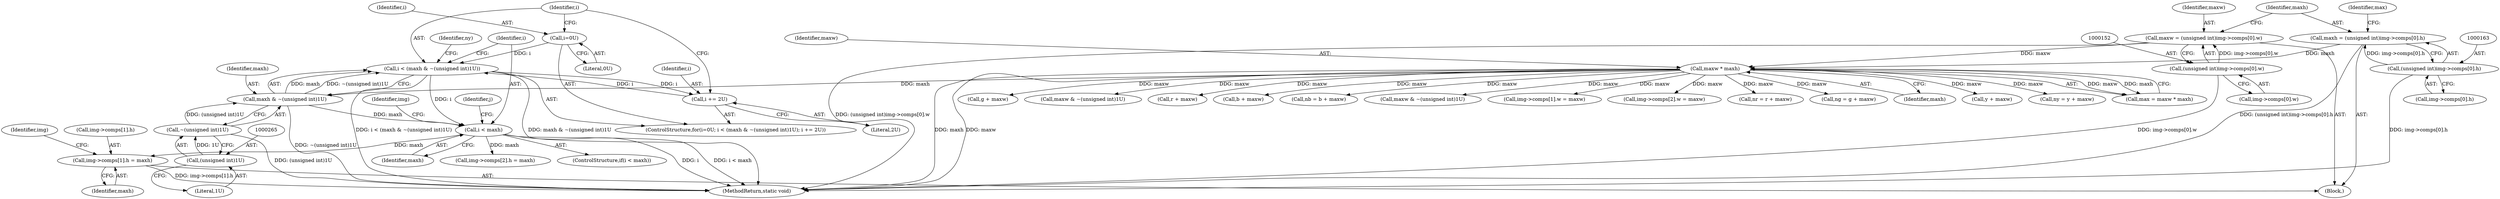 digraph "0_openjpeg_15f081c89650dccee4aa4ae66f614c3fdb268767_0@array" {
"1000594" [label="(Call,img->comps[1].h = maxh)"];
"1000453" [label="(Call,i < maxh)"];
"1000259" [label="(Call,i < (maxh & ~(unsigned int)1U))"];
"1000267" [label="(Call,i += 2U)"];
"1000256" [label="(Call,i=0U)"];
"1000261" [label="(Call,maxh & ~(unsigned int)1U)"];
"1000173" [label="(Call,maxw * maxh)"];
"1000149" [label="(Call,maxw = (unsigned int)img->comps[0].w)"];
"1000151" [label="(Call,(unsigned int)img->comps[0].w)"];
"1000160" [label="(Call,maxh = (unsigned int)img->comps[0].h)"];
"1000162" [label="(Call,(unsigned int)img->comps[0].h)"];
"1000263" [label="(Call,~(unsigned int)1U)"];
"1000264" [label="(Call,(unsigned int)1U)"];
"1000695" [label="(MethodReturn,static void)"];
"1000268" [label="(Identifier,i)"];
"1000453" [label="(Call,i < maxh)"];
"1000283" [label="(Call,g + maxw)"];
"1000463" [label="(Call,maxw & ~(unsigned int)1U)"];
"1000455" [label="(Identifier,maxh)"];
"1000454" [label="(Identifier,i)"];
"1000267" [label="(Call,i += 2U)"];
"1000151" [label="(Call,(unsigned int)img->comps[0].w)"];
"1000602" [label="(Identifier,maxh)"];
"1000278" [label="(Call,r + maxw)"];
"1000288" [label="(Call,b + maxw)"];
"1000264" [label="(Call,(unsigned int)1U)"];
"1000595" [label="(Call,img->comps[1].h)"];
"1000286" [label="(Call,nb = b + maxw)"];
"1000297" [label="(Call,maxw & ~(unsigned int)1U)"];
"1000266" [label="(Literal,1U)"];
"1000585" [label="(Call,img->comps[1].w = maxw)"];
"1000174" [label="(Identifier,maxw)"];
"1000256" [label="(Call,i=0U)"];
"1000603" [label="(Call,img->comps[2].w = maxw)"];
"1000258" [label="(Literal,0U)"];
"1000255" [label="(ControlStructure,for(i=0U; i < (maxh & ~(unsigned int)1U); i += 2U))"];
"1000276" [label="(Call,nr = r + maxw)"];
"1000173" [label="(Call,maxw * maxh)"];
"1000260" [label="(Identifier,i)"];
"1000262" [label="(Identifier,maxh)"];
"1000257" [label="(Identifier,i)"];
"1000150" [label="(Identifier,maxw)"];
"1000281" [label="(Call,ng = g + maxw)"];
"1000459" [label="(Identifier,j)"];
"1000272" [label="(Identifier,ny)"];
"1000263" [label="(Call,~(unsigned int)1U)"];
"1000269" [label="(Literal,2U)"];
"1000149" [label="(Call,maxw = (unsigned int)img->comps[0].w)"];
"1000607" [label="(Identifier,img)"];
"1000175" [label="(Identifier,maxh)"];
"1000172" [label="(Identifier,max)"];
"1000259" [label="(Call,i < (maxh & ~(unsigned int)1U))"];
"1000161" [label="(Identifier,maxh)"];
"1000273" [label="(Call,y + maxw)"];
"1000594" [label="(Call,img->comps[1].h = maxh)"];
"1000538" [label="(Identifier,img)"];
"1000261" [label="(Call,maxh & ~(unsigned int)1U)"];
"1000612" [label="(Call,img->comps[2].h = maxh)"];
"1000271" [label="(Call,ny = y + maxw)"];
"1000171" [label="(Call,max = maxw * maxh)"];
"1000103" [label="(Block,)"];
"1000160" [label="(Call,maxh = (unsigned int)img->comps[0].h)"];
"1000162" [label="(Call,(unsigned int)img->comps[0].h)"];
"1000164" [label="(Call,img->comps[0].h)"];
"1000153" [label="(Call,img->comps[0].w)"];
"1000452" [label="(ControlStructure,if(i < maxh))"];
"1000594" -> "1000103"  [label="AST: "];
"1000594" -> "1000602"  [label="CFG: "];
"1000595" -> "1000594"  [label="AST: "];
"1000602" -> "1000594"  [label="AST: "];
"1000607" -> "1000594"  [label="CFG: "];
"1000594" -> "1000695"  [label="DDG: img->comps[1].h"];
"1000453" -> "1000594"  [label="DDG: maxh"];
"1000453" -> "1000452"  [label="AST: "];
"1000453" -> "1000455"  [label="CFG: "];
"1000454" -> "1000453"  [label="AST: "];
"1000455" -> "1000453"  [label="AST: "];
"1000459" -> "1000453"  [label="CFG: "];
"1000538" -> "1000453"  [label="CFG: "];
"1000453" -> "1000695"  [label="DDG: i < maxh"];
"1000453" -> "1000695"  [label="DDG: i"];
"1000259" -> "1000453"  [label="DDG: i"];
"1000261" -> "1000453"  [label="DDG: maxh"];
"1000453" -> "1000612"  [label="DDG: maxh"];
"1000259" -> "1000255"  [label="AST: "];
"1000259" -> "1000261"  [label="CFG: "];
"1000260" -> "1000259"  [label="AST: "];
"1000261" -> "1000259"  [label="AST: "];
"1000272" -> "1000259"  [label="CFG: "];
"1000454" -> "1000259"  [label="CFG: "];
"1000259" -> "1000695"  [label="DDG: i < (maxh & ~(unsigned int)1U)"];
"1000259" -> "1000695"  [label="DDG: maxh & ~(unsigned int)1U"];
"1000267" -> "1000259"  [label="DDG: i"];
"1000256" -> "1000259"  [label="DDG: i"];
"1000261" -> "1000259"  [label="DDG: maxh"];
"1000261" -> "1000259"  [label="DDG: ~(unsigned int)1U"];
"1000259" -> "1000267"  [label="DDG: i"];
"1000267" -> "1000255"  [label="AST: "];
"1000267" -> "1000269"  [label="CFG: "];
"1000268" -> "1000267"  [label="AST: "];
"1000269" -> "1000267"  [label="AST: "];
"1000260" -> "1000267"  [label="CFG: "];
"1000256" -> "1000255"  [label="AST: "];
"1000256" -> "1000258"  [label="CFG: "];
"1000257" -> "1000256"  [label="AST: "];
"1000258" -> "1000256"  [label="AST: "];
"1000260" -> "1000256"  [label="CFG: "];
"1000261" -> "1000263"  [label="CFG: "];
"1000262" -> "1000261"  [label="AST: "];
"1000263" -> "1000261"  [label="AST: "];
"1000261" -> "1000695"  [label="DDG: ~(unsigned int)1U"];
"1000173" -> "1000261"  [label="DDG: maxh"];
"1000263" -> "1000261"  [label="DDG: (unsigned int)1U"];
"1000173" -> "1000171"  [label="AST: "];
"1000173" -> "1000175"  [label="CFG: "];
"1000174" -> "1000173"  [label="AST: "];
"1000175" -> "1000173"  [label="AST: "];
"1000171" -> "1000173"  [label="CFG: "];
"1000173" -> "1000695"  [label="DDG: maxw"];
"1000173" -> "1000695"  [label="DDG: maxh"];
"1000173" -> "1000171"  [label="DDG: maxw"];
"1000173" -> "1000171"  [label="DDG: maxh"];
"1000149" -> "1000173"  [label="DDG: maxw"];
"1000160" -> "1000173"  [label="DDG: maxh"];
"1000173" -> "1000271"  [label="DDG: maxw"];
"1000173" -> "1000273"  [label="DDG: maxw"];
"1000173" -> "1000276"  [label="DDG: maxw"];
"1000173" -> "1000278"  [label="DDG: maxw"];
"1000173" -> "1000281"  [label="DDG: maxw"];
"1000173" -> "1000283"  [label="DDG: maxw"];
"1000173" -> "1000286"  [label="DDG: maxw"];
"1000173" -> "1000288"  [label="DDG: maxw"];
"1000173" -> "1000297"  [label="DDG: maxw"];
"1000173" -> "1000463"  [label="DDG: maxw"];
"1000173" -> "1000585"  [label="DDG: maxw"];
"1000173" -> "1000603"  [label="DDG: maxw"];
"1000149" -> "1000103"  [label="AST: "];
"1000149" -> "1000151"  [label="CFG: "];
"1000150" -> "1000149"  [label="AST: "];
"1000151" -> "1000149"  [label="AST: "];
"1000161" -> "1000149"  [label="CFG: "];
"1000149" -> "1000695"  [label="DDG: (unsigned int)img->comps[0].w"];
"1000151" -> "1000149"  [label="DDG: img->comps[0].w"];
"1000151" -> "1000153"  [label="CFG: "];
"1000152" -> "1000151"  [label="AST: "];
"1000153" -> "1000151"  [label="AST: "];
"1000151" -> "1000695"  [label="DDG: img->comps[0].w"];
"1000160" -> "1000103"  [label="AST: "];
"1000160" -> "1000162"  [label="CFG: "];
"1000161" -> "1000160"  [label="AST: "];
"1000162" -> "1000160"  [label="AST: "];
"1000172" -> "1000160"  [label="CFG: "];
"1000160" -> "1000695"  [label="DDG: (unsigned int)img->comps[0].h"];
"1000162" -> "1000160"  [label="DDG: img->comps[0].h"];
"1000162" -> "1000164"  [label="CFG: "];
"1000163" -> "1000162"  [label="AST: "];
"1000164" -> "1000162"  [label="AST: "];
"1000162" -> "1000695"  [label="DDG: img->comps[0].h"];
"1000263" -> "1000264"  [label="CFG: "];
"1000264" -> "1000263"  [label="AST: "];
"1000263" -> "1000695"  [label="DDG: (unsigned int)1U"];
"1000264" -> "1000263"  [label="DDG: 1U"];
"1000264" -> "1000266"  [label="CFG: "];
"1000265" -> "1000264"  [label="AST: "];
"1000266" -> "1000264"  [label="AST: "];
}
